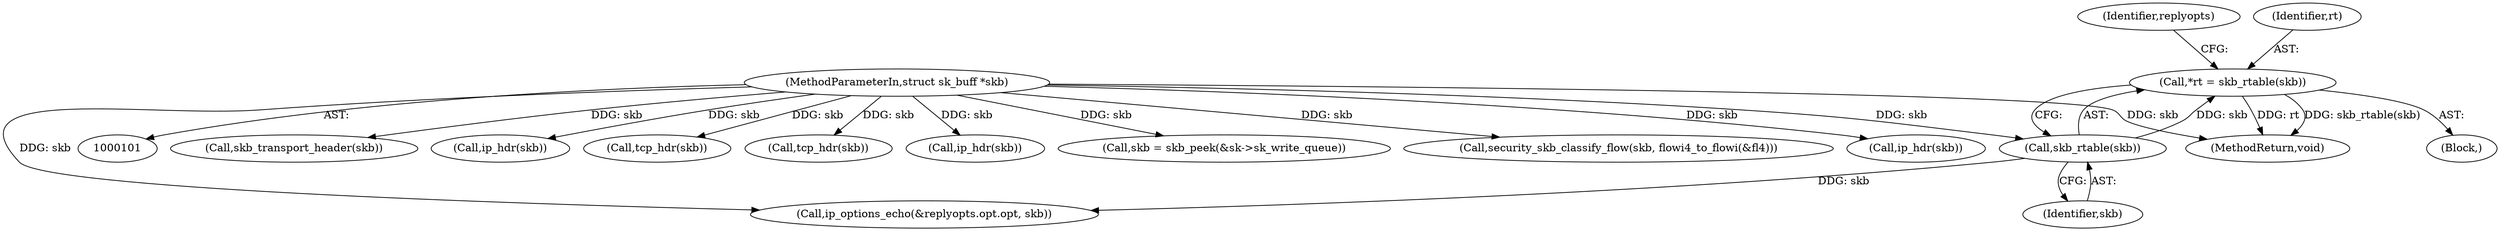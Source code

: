 digraph "0_linux_f6d8bd051c391c1c0458a30b2a7abcd939329259_23@pointer" {
"1000116" [label="(Call,*rt = skb_rtable(skb))"];
"1000118" [label="(Call,skb_rtable(skb))"];
"1000103" [label="(MethodParameterIn,struct sk_buff *skb)"];
"1000103" [label="(MethodParameterIn,struct sk_buff *skb)"];
"1000300" [label="(Call,skb_transport_header(skb))"];
"1000118" [label="(Call,skb_rtable(skb))"];
"1000238" [label="(Call,ip_hdr(skb))"];
"1000106" [label="(Block,)"];
"1000212" [label="(Call,tcp_hdr(skb))"];
"1000208" [label="(Call,tcp_hdr(skb))"];
"1000194" [label="(Call,ip_hdr(skb))"];
"1000280" [label="(Call,skb = skb_peek(&sk->sk_write_queue))"];
"1000125" [label="(Identifier,replyopts)"];
"1000215" [label="(Call,security_skb_classify_flow(skb, flowi4_to_flowi(&fl4)))"];
"1000116" [label="(Call,*rt = skb_rtable(skb))"];
"1000253" [label="(Call,ip_hdr(skb))"];
"1000121" [label="(Call,ip_options_echo(&replyopts.opt.opt, skb))"];
"1000117" [label="(Identifier,rt)"];
"1000119" [label="(Identifier,skb)"];
"1000324" [label="(MethodReturn,void)"];
"1000116" -> "1000106"  [label="AST: "];
"1000116" -> "1000118"  [label="CFG: "];
"1000117" -> "1000116"  [label="AST: "];
"1000118" -> "1000116"  [label="AST: "];
"1000125" -> "1000116"  [label="CFG: "];
"1000116" -> "1000324"  [label="DDG: rt"];
"1000116" -> "1000324"  [label="DDG: skb_rtable(skb)"];
"1000118" -> "1000116"  [label="DDG: skb"];
"1000118" -> "1000119"  [label="CFG: "];
"1000119" -> "1000118"  [label="AST: "];
"1000103" -> "1000118"  [label="DDG: skb"];
"1000118" -> "1000121"  [label="DDG: skb"];
"1000103" -> "1000101"  [label="AST: "];
"1000103" -> "1000324"  [label="DDG: skb"];
"1000103" -> "1000121"  [label="DDG: skb"];
"1000103" -> "1000194"  [label="DDG: skb"];
"1000103" -> "1000208"  [label="DDG: skb"];
"1000103" -> "1000212"  [label="DDG: skb"];
"1000103" -> "1000215"  [label="DDG: skb"];
"1000103" -> "1000238"  [label="DDG: skb"];
"1000103" -> "1000253"  [label="DDG: skb"];
"1000103" -> "1000280"  [label="DDG: skb"];
"1000103" -> "1000300"  [label="DDG: skb"];
}
